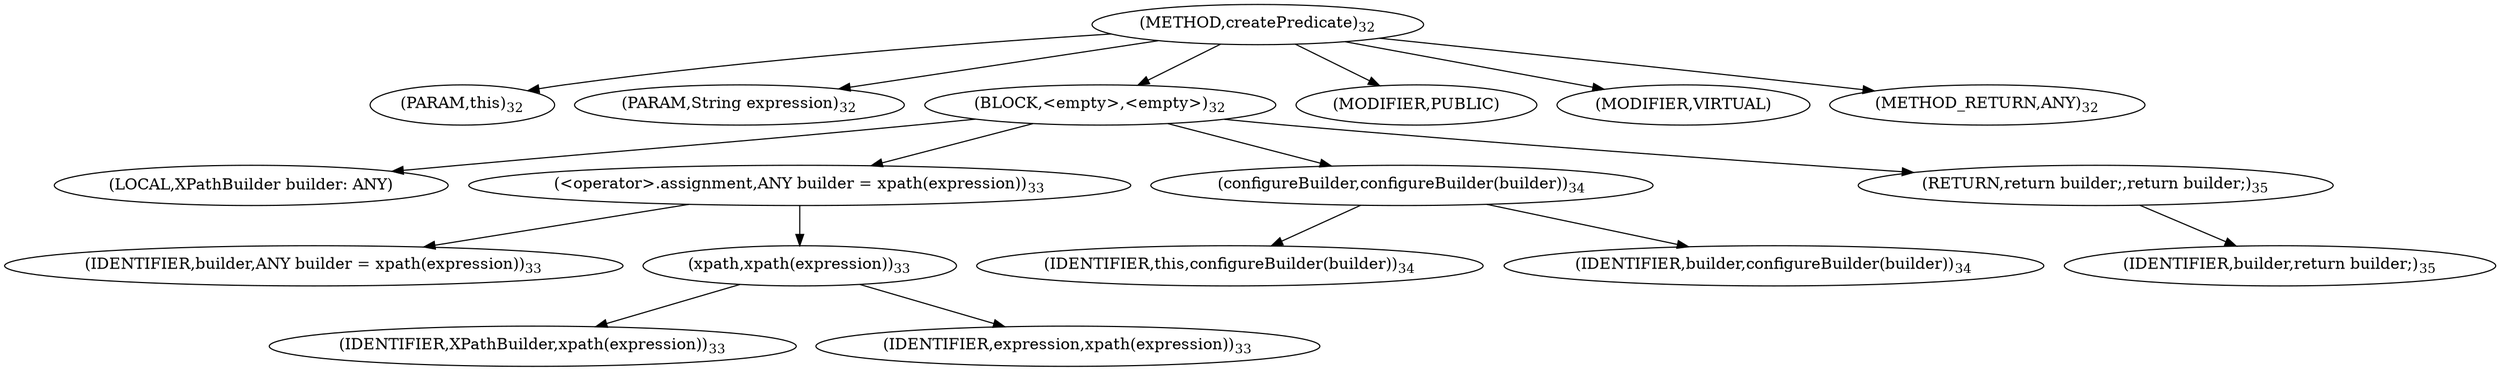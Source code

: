 digraph "createPredicate" {  
"30" [label = <(METHOD,createPredicate)<SUB>32</SUB>> ]
"4" [label = <(PARAM,this)<SUB>32</SUB>> ]
"31" [label = <(PARAM,String expression)<SUB>32</SUB>> ]
"32" [label = <(BLOCK,&lt;empty&gt;,&lt;empty&gt;)<SUB>32</SUB>> ]
"33" [label = <(LOCAL,XPathBuilder builder: ANY)> ]
"34" [label = <(&lt;operator&gt;.assignment,ANY builder = xpath(expression))<SUB>33</SUB>> ]
"35" [label = <(IDENTIFIER,builder,ANY builder = xpath(expression))<SUB>33</SUB>> ]
"36" [label = <(xpath,xpath(expression))<SUB>33</SUB>> ]
"37" [label = <(IDENTIFIER,XPathBuilder,xpath(expression))<SUB>33</SUB>> ]
"38" [label = <(IDENTIFIER,expression,xpath(expression))<SUB>33</SUB>> ]
"39" [label = <(configureBuilder,configureBuilder(builder))<SUB>34</SUB>> ]
"3" [label = <(IDENTIFIER,this,configureBuilder(builder))<SUB>34</SUB>> ]
"40" [label = <(IDENTIFIER,builder,configureBuilder(builder))<SUB>34</SUB>> ]
"41" [label = <(RETURN,return builder;,return builder;)<SUB>35</SUB>> ]
"42" [label = <(IDENTIFIER,builder,return builder;)<SUB>35</SUB>> ]
"43" [label = <(MODIFIER,PUBLIC)> ]
"44" [label = <(MODIFIER,VIRTUAL)> ]
"45" [label = <(METHOD_RETURN,ANY)<SUB>32</SUB>> ]
  "30" -> "4" 
  "30" -> "31" 
  "30" -> "32" 
  "30" -> "43" 
  "30" -> "44" 
  "30" -> "45" 
  "32" -> "33" 
  "32" -> "34" 
  "32" -> "39" 
  "32" -> "41" 
  "34" -> "35" 
  "34" -> "36" 
  "36" -> "37" 
  "36" -> "38" 
  "39" -> "3" 
  "39" -> "40" 
  "41" -> "42" 
}
